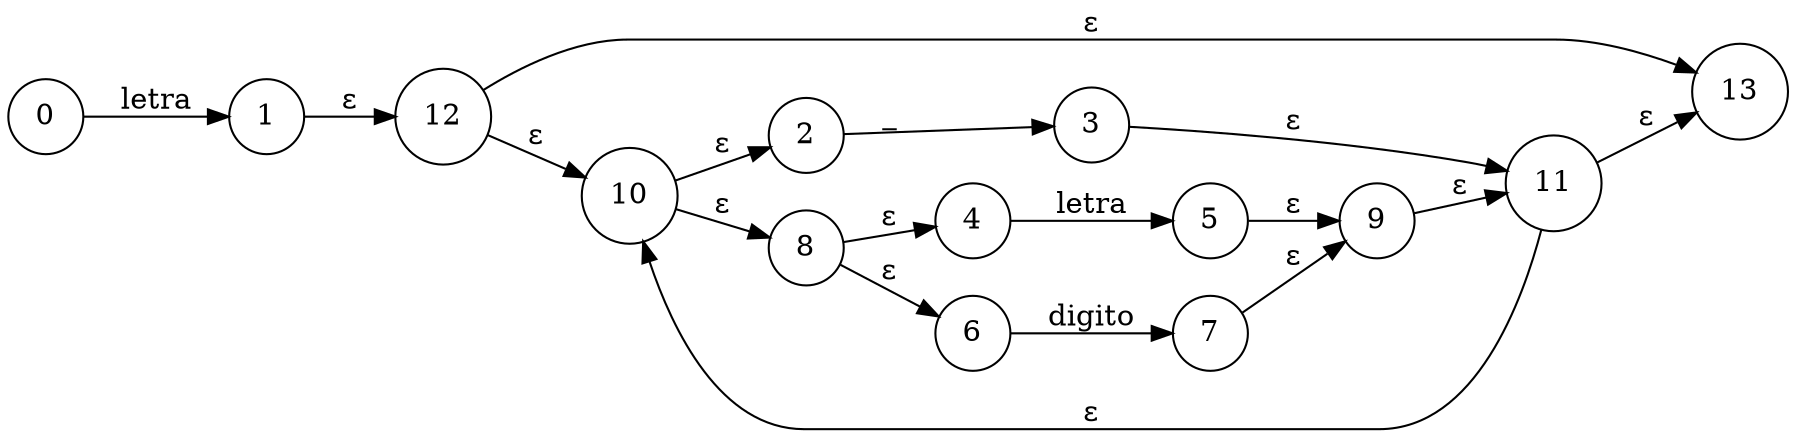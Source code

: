 digraph G{
rankdir=LR;
node [shape = circle];
1->12[label = ε];
0->1[label = "letra"];
12->13[label = ε];
12->10[label = ε];
11->13[label = ε];
11->10[label = ε];
10->2[label = ε];
10->8[label = ε];
3->11[label = ε];
9->11[label = ε];
2->3[label = "_"];
8->4[label = ε];
8->6[label = ε];
5->9[label = ε];
7->9[label = ε];
4->5[label = "letra"];
6->7[label = "digito"];

}
